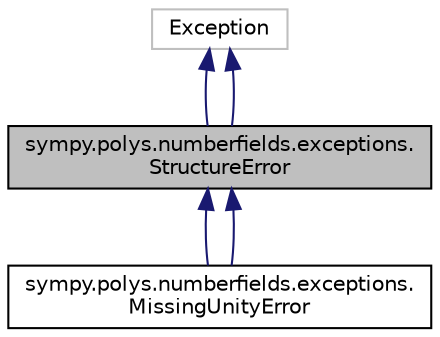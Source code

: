 digraph "sympy.polys.numberfields.exceptions.StructureError"
{
 // LATEX_PDF_SIZE
  edge [fontname="Helvetica",fontsize="10",labelfontname="Helvetica",labelfontsize="10"];
  node [fontname="Helvetica",fontsize="10",shape=record];
  Node1 [label="sympy.polys.numberfields.exceptions.\lStructureError",height=0.2,width=0.4,color="black", fillcolor="grey75", style="filled", fontcolor="black",tooltip=" "];
  Node2 -> Node1 [dir="back",color="midnightblue",fontsize="10",style="solid",fontname="Helvetica"];
  Node2 [label="Exception",height=0.2,width=0.4,color="grey75", fillcolor="white", style="filled",tooltip=" "];
  Node2 -> Node1 [dir="back",color="midnightblue",fontsize="10",style="solid",fontname="Helvetica"];
  Node1 -> Node3 [dir="back",color="midnightblue",fontsize="10",style="solid",fontname="Helvetica"];
  Node3 [label="sympy.polys.numberfields.exceptions.\lMissingUnityError",height=0.2,width=0.4,color="black", fillcolor="white", style="filled",URL="$classsympy_1_1polys_1_1numberfields_1_1exceptions_1_1MissingUnityError.html",tooltip=" "];
  Node1 -> Node3 [dir="back",color="midnightblue",fontsize="10",style="solid",fontname="Helvetica"];
}
